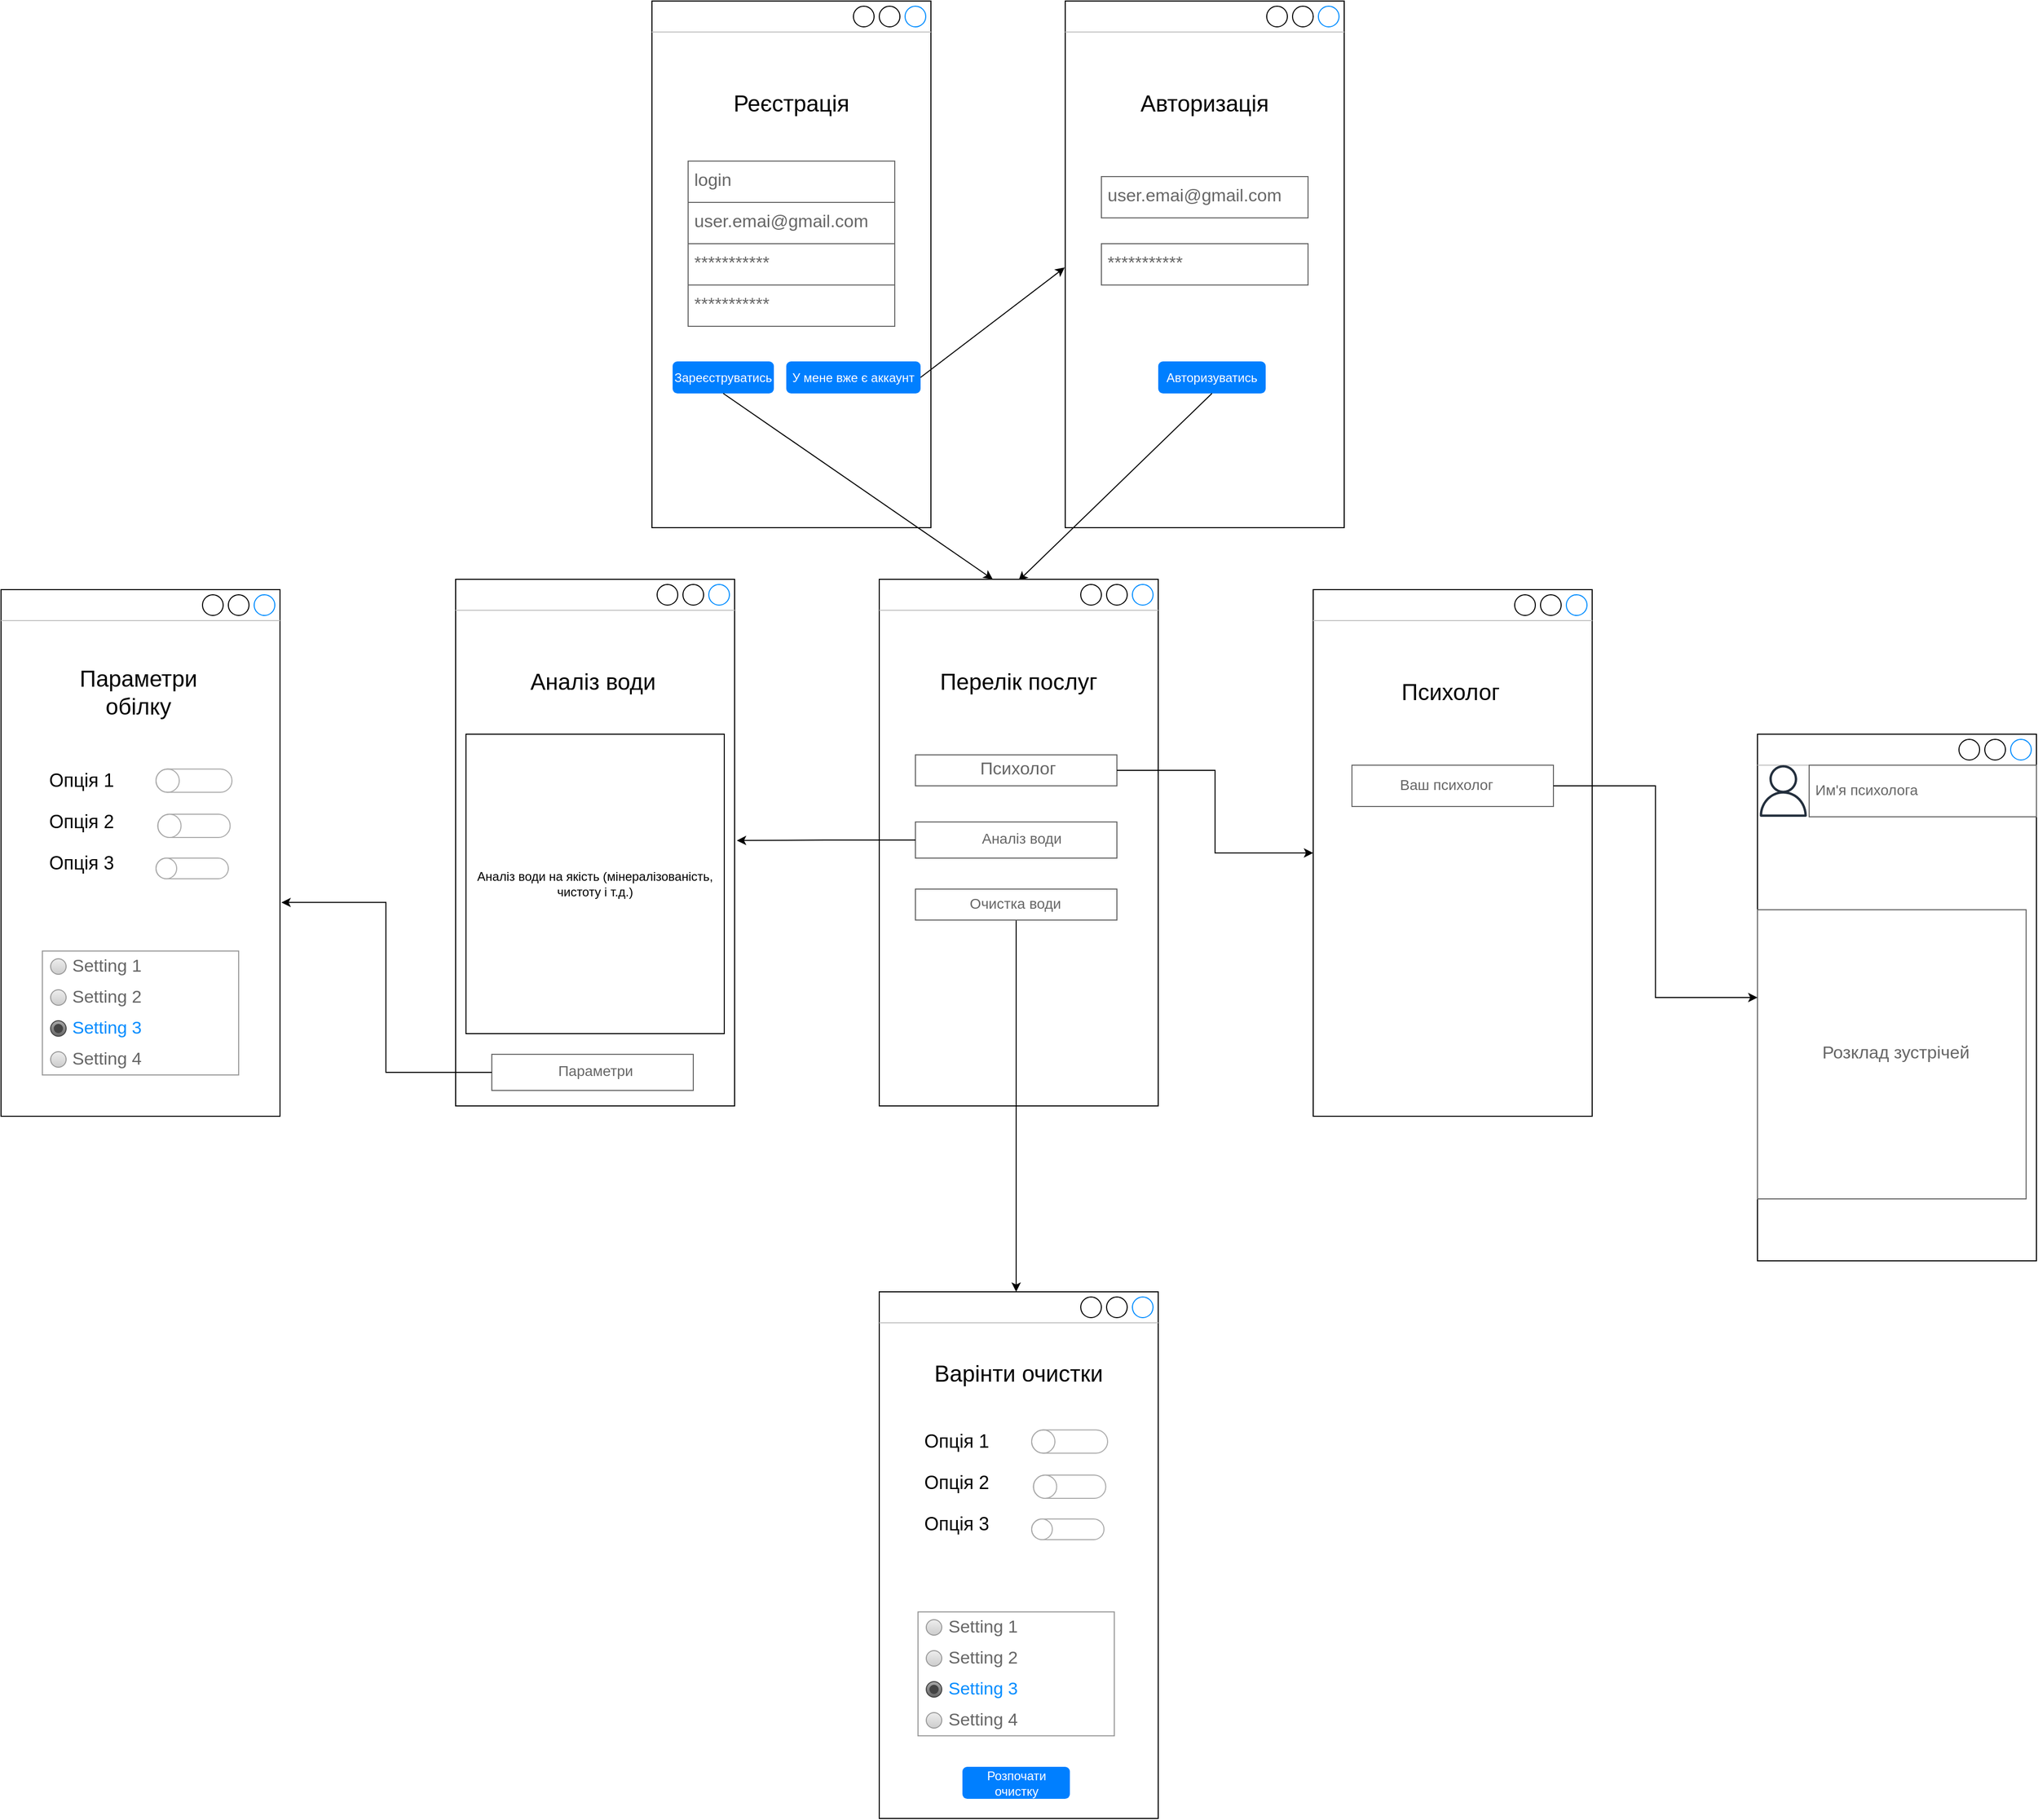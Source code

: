 <mxfile version="21.8.2" type="device" pages="3">
  <diagram id="u8xKycBFvYfiMleegf5N" name="Страница — 3">
    <mxGraphModel dx="4045" dy="963" grid="1" gridSize="10" guides="1" tooltips="1" connect="1" arrows="1" fold="1" page="1" pageScale="1" pageWidth="1950" pageHeight="1410" math="0" shadow="0">
      <root>
        <mxCell id="0" />
        <mxCell id="1" parent="0" />
        <mxCell id="Aqq1I214zee01IiZER_P-8" value="" style="group" parent="1" vertex="1" connectable="0">
          <mxGeometry x="170" y="330" width="290" height="510" as="geometry" />
        </mxCell>
        <mxCell id="ZAoN_T7L9VO_6eI0HGAk-2" value="" style="strokeWidth=1;shadow=0;dashed=0;align=center;html=1;shape=mxgraph.mockup.containers.window;align=left;verticalAlign=top;spacingLeft=8;strokeColor2=#008cff;strokeColor3=#c4c4c4;fontColor=#666666;mainText=;fontSize=17;labelBackgroundColor=none;whiteSpace=wrap;" parent="Aqq1I214zee01IiZER_P-8" vertex="1">
          <mxGeometry width="270" height="510" as="geometry" />
        </mxCell>
        <mxCell id="Aqq1I214zee01IiZER_P-1" value="user.emai@gmail.com" style="strokeWidth=1;shadow=0;dashed=0;align=center;html=1;shape=mxgraph.mockup.text.textBox;fontColor=#666666;align=left;fontSize=17;spacingLeft=4;spacingTop=-3;whiteSpace=wrap;strokeColor=#666666;mainText=" parent="Aqq1I214zee01IiZER_P-8" vertex="1">
          <mxGeometry x="35" y="195" width="200" height="40" as="geometry" />
        </mxCell>
        <mxCell id="Aqq1I214zee01IiZER_P-2" value="***********" style="strokeWidth=1;shadow=0;dashed=0;align=center;html=1;shape=mxgraph.mockup.text.textBox;fontColor=#666666;align=left;fontSize=17;spacingLeft=4;spacingTop=-3;whiteSpace=wrap;strokeColor=#666666;mainText=" parent="Aqq1I214zee01IiZER_P-8" vertex="1">
          <mxGeometry x="35" y="235" width="200" height="40" as="geometry" />
        </mxCell>
        <mxCell id="Aqq1I214zee01IiZER_P-4" value="Реєстрація" style="text;html=1;strokeColor=none;fillColor=none;align=center;verticalAlign=middle;whiteSpace=wrap;rounded=0;fontSize=22;" parent="Aqq1I214zee01IiZER_P-8" vertex="1">
          <mxGeometry x="60" y="70" width="150" height="60" as="geometry" />
        </mxCell>
        <mxCell id="Aqq1I214zee01IiZER_P-6" value="Зареєструватись" style="rounded=1;fillColor=#007FFF;strokeColor=none;html=1;whiteSpace=wrap;fontColor=#ffffff;align=center;verticalAlign=middle;fontStyle=0;fontSize=12;sketch=0;" parent="Aqq1I214zee01IiZER_P-8" vertex="1">
          <mxGeometry x="20" y="349" width="98" height="31" as="geometry" />
        </mxCell>
        <mxCell id="Aqq1I214zee01IiZER_P-7" value="У мене вже є аккаунт" style="rounded=1;fillColor=#007FFF;strokeColor=none;html=1;whiteSpace=wrap;fontColor=#ffffff;align=center;verticalAlign=middle;fontStyle=0;fontSize=12;sketch=0;" parent="Aqq1I214zee01IiZER_P-8" vertex="1">
          <mxGeometry x="130" y="349" width="130" height="31" as="geometry" />
        </mxCell>
        <mxCell id="Owr6f4ymBUTE9V9lqWrB-1" value="login" style="strokeWidth=1;shadow=0;dashed=0;align=center;html=1;shape=mxgraph.mockup.text.textBox;fontColor=#666666;align=left;fontSize=17;spacingLeft=4;spacingTop=-3;whiteSpace=wrap;strokeColor=#666666;mainText=" vertex="1" parent="Aqq1I214zee01IiZER_P-8">
          <mxGeometry x="35" y="155" width="200" height="40" as="geometry" />
        </mxCell>
        <mxCell id="Owr6f4ymBUTE9V9lqWrB-2" value="***********" style="strokeWidth=1;shadow=0;dashed=0;align=center;html=1;shape=mxgraph.mockup.text.textBox;fontColor=#666666;align=left;fontSize=17;spacingLeft=4;spacingTop=-3;whiteSpace=wrap;strokeColor=#666666;mainText=" vertex="1" parent="Aqq1I214zee01IiZER_P-8">
          <mxGeometry x="35" y="275" width="200" height="40" as="geometry" />
        </mxCell>
        <mxCell id="Aqq1I214zee01IiZER_P-10" value="" style="group" parent="1" vertex="1" connectable="0">
          <mxGeometry x="570" y="330" width="270" height="510" as="geometry" />
        </mxCell>
        <mxCell id="Aqq1I214zee01IiZER_P-11" value="" style="strokeWidth=1;shadow=0;dashed=0;align=center;html=1;shape=mxgraph.mockup.containers.window;align=left;verticalAlign=top;spacingLeft=8;strokeColor2=#008cff;strokeColor3=#c4c4c4;fontColor=#666666;mainText=;fontSize=17;labelBackgroundColor=none;whiteSpace=wrap;" parent="Aqq1I214zee01IiZER_P-10" vertex="1">
          <mxGeometry width="270" height="510" as="geometry" />
        </mxCell>
        <mxCell id="Aqq1I214zee01IiZER_P-12" value="user.emai@gmail.com" style="strokeWidth=1;shadow=0;dashed=0;align=center;html=1;shape=mxgraph.mockup.text.textBox;fontColor=#666666;align=left;fontSize=17;spacingLeft=4;spacingTop=-3;whiteSpace=wrap;strokeColor=#666666;mainText=" parent="Aqq1I214zee01IiZER_P-10" vertex="1">
          <mxGeometry x="35" y="170" width="200" height="40" as="geometry" />
        </mxCell>
        <mxCell id="Aqq1I214zee01IiZER_P-13" value="***********" style="strokeWidth=1;shadow=0;dashed=0;align=center;html=1;shape=mxgraph.mockup.text.textBox;fontColor=#666666;align=left;fontSize=17;spacingLeft=4;spacingTop=-3;whiteSpace=wrap;strokeColor=#666666;mainText=" parent="Aqq1I214zee01IiZER_P-10" vertex="1">
          <mxGeometry x="35" y="235" width="200" height="40" as="geometry" />
        </mxCell>
        <mxCell id="Aqq1I214zee01IiZER_P-14" value="Авторизація" style="text;html=1;strokeColor=none;fillColor=none;align=center;verticalAlign=middle;whiteSpace=wrap;rounded=0;fontSize=22;" parent="Aqq1I214zee01IiZER_P-10" vertex="1">
          <mxGeometry x="60" y="70" width="150" height="60" as="geometry" />
        </mxCell>
        <mxCell id="Aqq1I214zee01IiZER_P-15" value="Авторизуватись" style="rounded=1;fillColor=#007FFF;strokeColor=none;html=1;whiteSpace=wrap;fontColor=#ffffff;align=center;verticalAlign=middle;fontStyle=0;fontSize=12;sketch=0;" parent="Aqq1I214zee01IiZER_P-10" vertex="1">
          <mxGeometry x="90" y="349" width="104" height="31" as="geometry" />
        </mxCell>
        <mxCell id="Aqq1I214zee01IiZER_P-33" value="" style="endArrow=classic;html=1;rounded=0;exitX=1;exitY=0.5;exitDx=0;exitDy=0;entryX=-0.002;entryY=0.506;entryDx=0;entryDy=0;entryPerimeter=0;" parent="1" source="Aqq1I214zee01IiZER_P-7" target="Aqq1I214zee01IiZER_P-11" edge="1">
          <mxGeometry width="50" height="50" relative="1" as="geometry">
            <mxPoint x="700" y="720" as="sourcePoint" />
            <mxPoint x="750" y="670" as="targetPoint" />
          </mxGeometry>
        </mxCell>
        <mxCell id="Aqq1I214zee01IiZER_P-34" value="" style="endArrow=classic;html=1;rounded=0;exitX=0.5;exitY=1;exitDx=0;exitDy=0;entryX=0.499;entryY=0.003;entryDx=0;entryDy=0;entryPerimeter=0;" parent="1" source="Aqq1I214zee01IiZER_P-15" target="Aqq1I214zee01IiZER_P-23" edge="1">
          <mxGeometry width="50" height="50" relative="1" as="geometry">
            <mxPoint x="700" y="830" as="sourcePoint" />
            <mxPoint x="750" y="780" as="targetPoint" />
          </mxGeometry>
        </mxCell>
        <mxCell id="Aqq1I214zee01IiZER_P-35" value="" style="endArrow=classic;html=1;rounded=0;exitX=0.5;exitY=1;exitDx=0;exitDy=0;entryX=0.407;entryY=0;entryDx=0;entryDy=0;entryPerimeter=0;" parent="1" source="Aqq1I214zee01IiZER_P-6" target="Aqq1I214zee01IiZER_P-23" edge="1">
          <mxGeometry width="50" height="50" relative="1" as="geometry">
            <mxPoint x="700" y="830" as="sourcePoint" />
            <mxPoint x="750" y="780" as="targetPoint" />
          </mxGeometry>
        </mxCell>
        <mxCell id="Aqq1I214zee01IiZER_P-36" value="" style="group" parent="1" vertex="1" connectable="0">
          <mxGeometry x="-20" y="890" width="270" height="510" as="geometry" />
        </mxCell>
        <mxCell id="Aqq1I214zee01IiZER_P-37" value="" style="strokeWidth=1;shadow=0;dashed=0;align=center;html=1;shape=mxgraph.mockup.containers.window;align=left;verticalAlign=top;spacingLeft=8;strokeColor2=#008cff;strokeColor3=#c4c4c4;fontColor=#666666;mainText=;fontSize=17;labelBackgroundColor=none;whiteSpace=wrap;" parent="Aqq1I214zee01IiZER_P-36" vertex="1">
          <mxGeometry width="270" height="510" as="geometry" />
        </mxCell>
        <mxCell id="Aqq1I214zee01IiZER_P-40" value="Аналіз води" style="text;html=1;strokeColor=none;fillColor=none;align=center;verticalAlign=middle;whiteSpace=wrap;rounded=0;fontSize=22;" parent="Aqq1I214zee01IiZER_P-36" vertex="1">
          <mxGeometry x="52.5" y="70" width="160" height="60" as="geometry" />
        </mxCell>
        <mxCell id="Owr6f4ymBUTE9V9lqWrB-4" value="Аналіз води на якість (мінералізованість, чистоту і т.д.)" style="rounded=0;whiteSpace=wrap;html=1;" vertex="1" parent="Aqq1I214zee01IiZER_P-36">
          <mxGeometry x="10" y="150" width="250" height="290" as="geometry" />
        </mxCell>
        <mxCell id="Owr6f4ymBUTE9V9lqWrB-5" value="&lt;span style=&quot;font-size: 14px;&quot;&gt;&lt;span style=&quot;white-space: pre;&quot;&gt;&#x9;&lt;/span&gt;&amp;nbsp; &amp;nbsp; &amp;nbsp; &amp;nbsp;Параметри&lt;/span&gt;" style="strokeWidth=1;shadow=0;dashed=0;align=center;html=1;shape=mxgraph.mockup.text.textBox;fontColor=#666666;align=left;fontSize=17;spacingLeft=4;spacingTop=-3;whiteSpace=wrap;strokeColor=#666666;mainText=" vertex="1" parent="Aqq1I214zee01IiZER_P-36">
          <mxGeometry x="35" y="460" width="195" height="35" as="geometry" />
        </mxCell>
        <mxCell id="Aqq1I214zee01IiZER_P-67" value="" style="group" parent="1" vertex="1" connectable="0">
          <mxGeometry x="810" y="900" width="270" height="510" as="geometry" />
        </mxCell>
        <mxCell id="Aqq1I214zee01IiZER_P-68" value="" style="strokeWidth=1;shadow=0;dashed=0;align=center;html=1;shape=mxgraph.mockup.containers.window;align=left;verticalAlign=top;spacingLeft=8;strokeColor2=#008cff;strokeColor3=#c4c4c4;fontColor=#666666;mainText=;fontSize=17;labelBackgroundColor=none;whiteSpace=wrap;" parent="Aqq1I214zee01IiZER_P-67" vertex="1">
          <mxGeometry width="270" height="510" as="geometry" />
        </mxCell>
        <mxCell id="Aqq1I214zee01IiZER_P-69" value="Психолог" style="text;html=1;strokeColor=none;fillColor=none;align=center;verticalAlign=middle;whiteSpace=wrap;rounded=0;fontSize=22;" parent="Aqq1I214zee01IiZER_P-67" vertex="1">
          <mxGeometry x="52.5" y="70" width="160" height="60" as="geometry" />
        </mxCell>
        <mxCell id="Aqq1I214zee01IiZER_P-70" value="&lt;blockquote style=&quot;margin: 0 0 0 40px; border: none; padding: 0px;&quot;&gt;&lt;span style=&quot;font-size: 14px;&quot;&gt;Ваш психолог&lt;/span&gt;&lt;/blockquote&gt;" style="strokeWidth=1;shadow=0;dashed=0;align=center;html=1;shape=mxgraph.mockup.text.textBox;fontColor=#666666;align=left;fontSize=17;spacingLeft=4;spacingTop=-3;whiteSpace=wrap;strokeColor=#666666;mainText=" parent="Aqq1I214zee01IiZER_P-67" vertex="1">
          <mxGeometry x="37.5" y="170" width="195" height="40" as="geometry" />
        </mxCell>
        <mxCell id="Aqq1I214zee01IiZER_P-74" value="" style="strokeWidth=1;shadow=0;dashed=0;align=center;html=1;shape=mxgraph.mockup.containers.window;align=left;verticalAlign=top;spacingLeft=8;strokeColor2=#008cff;strokeColor3=#c4c4c4;fontColor=#666666;mainText=;fontSize=17;labelBackgroundColor=none;whiteSpace=wrap;" parent="1" vertex="1">
          <mxGeometry x="1240" y="1040" width="270" height="510" as="geometry" />
        </mxCell>
        <mxCell id="Aqq1I214zee01IiZER_P-77" value="" style="sketch=0;outlineConnect=0;fontColor=#232F3E;gradientColor=none;fillColor=#232F3D;strokeColor=none;dashed=0;verticalLabelPosition=bottom;verticalAlign=top;align=center;html=1;fontSize=12;fontStyle=0;aspect=fixed;pointerEvents=1;shape=mxgraph.aws4.user;" parent="1" vertex="1">
          <mxGeometry x="1240" y="1070" width="50" height="50" as="geometry" />
        </mxCell>
        <mxCell id="Aqq1I214zee01IiZER_P-78" value="&lt;span style=&quot;font-size: 14px;&quot;&gt;Им&#39;я психолога&lt;/span&gt;" style="strokeWidth=1;shadow=0;dashed=0;align=center;html=1;shape=mxgraph.mockup.text.textBox;fontColor=#666666;align=left;fontSize=17;spacingLeft=4;spacingTop=-3;whiteSpace=wrap;strokeColor=#666666;mainText=" parent="1" vertex="1">
          <mxGeometry x="1290" y="1070" width="220" height="50" as="geometry" />
        </mxCell>
        <mxCell id="Aqq1I214zee01IiZER_P-80" value="" style="group" parent="1" vertex="1" connectable="0">
          <mxGeometry x="390" y="1580" width="270" height="510" as="geometry" />
        </mxCell>
        <mxCell id="Aqq1I214zee01IiZER_P-81" value="" style="strokeWidth=1;shadow=0;dashed=0;align=center;html=1;shape=mxgraph.mockup.containers.window;align=left;verticalAlign=top;spacingLeft=8;strokeColor2=#008cff;strokeColor3=#c4c4c4;fontColor=#666666;mainText=;fontSize=17;labelBackgroundColor=none;whiteSpace=wrap;" parent="Aqq1I214zee01IiZER_P-80" vertex="1">
          <mxGeometry width="270" height="510" as="geometry" />
        </mxCell>
        <mxCell id="Owr6f4ymBUTE9V9lqWrB-44" value="Варінти очистки" style="text;html=1;strokeColor=none;fillColor=none;align=center;verticalAlign=middle;whiteSpace=wrap;rounded=0;fontSize=22;" vertex="1" parent="Aqq1I214zee01IiZER_P-80">
          <mxGeometry x="50" y="50" width="170" height="60" as="geometry" />
        </mxCell>
        <mxCell id="Owr6f4ymBUTE9V9lqWrB-45" value="" style="strokeWidth=1;shadow=0;dashed=0;align=center;html=1;shape=mxgraph.mockup.forms.rrect;rSize=0;strokeColor=#999999;fillColor=#ffffff;recursiveResize=0;" vertex="1" parent="Aqq1I214zee01IiZER_P-80">
          <mxGeometry x="37.5" y="310" width="190" height="120" as="geometry" />
        </mxCell>
        <mxCell id="Owr6f4ymBUTE9V9lqWrB-46" value="Setting 1" style="shape=ellipse;rSize=0;fillColor=#eeeeee;strokeColor=#999999;gradientColor=#cccccc;html=1;align=left;spacingLeft=4;fontSize=17;fontColor=#666666;labelPosition=right;" vertex="1" parent="Owr6f4ymBUTE9V9lqWrB-45">
          <mxGeometry x="8" y="7.5" width="15" height="15" as="geometry" />
        </mxCell>
        <mxCell id="Owr6f4ymBUTE9V9lqWrB-47" value="Setting 2" style="shape=ellipse;rSize=0;fillColor=#eeeeee;strokeColor=#999999;gradientColor=#cccccc;html=1;align=left;spacingLeft=4;fontSize=17;fontColor=#666666;labelPosition=right;" vertex="1" parent="Owr6f4ymBUTE9V9lqWrB-45">
          <mxGeometry x="8" y="37.5" width="15" height="15" as="geometry" />
        </mxCell>
        <mxCell id="Owr6f4ymBUTE9V9lqWrB-48" value="Setting 3" style="shape=ellipse;rSize=0;fillColor=#aaaaaa;strokeColor=#444444;gradientColor=#666666;html=1;align=left;spacingLeft=4;fontSize=17;fontColor=#008cff;labelPosition=right;" vertex="1" parent="Owr6f4ymBUTE9V9lqWrB-45">
          <mxGeometry x="8" y="67.5" width="15" height="15" as="geometry" />
        </mxCell>
        <mxCell id="Owr6f4ymBUTE9V9lqWrB-49" value="" style="shape=ellipse;fillColor=#444444;strokeColor=none;html=1;" vertex="1" parent="Owr6f4ymBUTE9V9lqWrB-48">
          <mxGeometry x="3" y="3" width="9" height="9" as="geometry" />
        </mxCell>
        <mxCell id="Owr6f4ymBUTE9V9lqWrB-50" value="Setting 4" style="shape=ellipse;rSize=0;fillColor=#eeeeee;strokeColor=#999999;gradientColor=#cccccc;html=1;align=left;spacingLeft=4;fontSize=17;fontColor=#666666;labelPosition=right;" vertex="1" parent="Owr6f4ymBUTE9V9lqWrB-45">
          <mxGeometry x="8" y="97.5" width="15" height="15" as="geometry" />
        </mxCell>
        <mxCell id="Owr6f4ymBUTE9V9lqWrB-51" value="&lt;font style=&quot;font-size: 18px;&quot;&gt;Опція 1&lt;/font&gt;" style="text;html=1;strokeColor=none;fillColor=none;align=center;verticalAlign=middle;whiteSpace=wrap;rounded=0;" vertex="1" parent="Aqq1I214zee01IiZER_P-80">
          <mxGeometry x="30" y="130" width="90" height="30" as="geometry" />
        </mxCell>
        <mxCell id="Owr6f4ymBUTE9V9lqWrB-52" value="&lt;font style=&quot;font-size: 18px;&quot;&gt;Опція 2&lt;br&gt;&lt;/font&gt;" style="text;html=1;strokeColor=none;fillColor=none;align=center;verticalAlign=middle;whiteSpace=wrap;rounded=0;" vertex="1" parent="Aqq1I214zee01IiZER_P-80">
          <mxGeometry x="30" y="170" width="90" height="30" as="geometry" />
        </mxCell>
        <mxCell id="Owr6f4ymBUTE9V9lqWrB-53" value="&lt;font style=&quot;font-size: 18px;&quot;&gt;Опція 3&lt;br&gt;&lt;/font&gt;" style="text;html=1;strokeColor=none;fillColor=none;align=center;verticalAlign=middle;whiteSpace=wrap;rounded=0;" vertex="1" parent="Aqq1I214zee01IiZER_P-80">
          <mxGeometry x="30" y="210" width="90" height="30" as="geometry" />
        </mxCell>
        <mxCell id="Owr6f4ymBUTE9V9lqWrB-54" value="" style="html=1;verticalLabelPosition=bottom;labelBackgroundColor=#ffffff;verticalAlign=top;shadow=0;dashed=0;strokeWidth=1;shape=mxgraph.ios7ui.onOffButton;buttonState=off;strokeColor=#38D145;strokeColor2=#aaaaaa;fillColor=#38D145;fillColor2=#ffffff;" vertex="1" parent="Aqq1I214zee01IiZER_P-80">
          <mxGeometry x="149.25" y="177.5" width="70" height="22.5" as="geometry" />
        </mxCell>
        <mxCell id="Owr6f4ymBUTE9V9lqWrB-55" value="" style="html=1;verticalLabelPosition=bottom;labelBackgroundColor=#ffffff;verticalAlign=top;shadow=0;dashed=0;strokeWidth=1;shape=mxgraph.ios7ui.onOffButton;buttonState=off;strokeColor=#38D145;strokeColor2=#aaaaaa;fillColor=#38D145;fillColor2=#ffffff;" vertex="1" parent="Aqq1I214zee01IiZER_P-80">
          <mxGeometry x="147.5" y="220" width="70" height="20" as="geometry" />
        </mxCell>
        <mxCell id="Owr6f4ymBUTE9V9lqWrB-56" value="" style="html=1;verticalLabelPosition=bottom;labelBackgroundColor=#ffffff;verticalAlign=top;shadow=0;dashed=0;strokeWidth=1;shape=mxgraph.ios7ui.onOffButton;buttonState=off;strokeColor=#38D145;strokeColor2=#aaaaaa;fillColor=#38D145;fillColor2=#ffffff;" vertex="1" parent="Aqq1I214zee01IiZER_P-80">
          <mxGeometry x="147.5" y="133.75" width="73.5" height="22.5" as="geometry" />
        </mxCell>
        <mxCell id="Owr6f4ymBUTE9V9lqWrB-57" value="Розпочати очистку" style="rounded=1;fillColor=#007FFF;strokeColor=none;html=1;whiteSpace=wrap;fontColor=#ffffff;align=center;verticalAlign=middle;fontStyle=0;fontSize=12;sketch=0;" vertex="1" parent="Aqq1I214zee01IiZER_P-80">
          <mxGeometry x="80.5" y="460" width="104" height="31" as="geometry" />
        </mxCell>
        <mxCell id="0CA3p6Ihg73a1YQ8VfbU-1" value="" style="group" parent="1" vertex="1" connectable="0">
          <mxGeometry x="390" y="890" width="270" height="510" as="geometry" />
        </mxCell>
        <mxCell id="Aqq1I214zee01IiZER_P-23" value="" style="strokeWidth=1;shadow=0;dashed=0;align=center;html=1;shape=mxgraph.mockup.containers.window;align=left;verticalAlign=top;spacingLeft=8;strokeColor2=#008cff;strokeColor3=#c4c4c4;fontColor=#666666;mainText=;fontSize=17;labelBackgroundColor=none;whiteSpace=wrap;" parent="0CA3p6Ihg73a1YQ8VfbU-1" vertex="1">
          <mxGeometry width="270" height="510" as="geometry" />
        </mxCell>
        <mxCell id="Aqq1I214zee01IiZER_P-24" value="&lt;span style=&quot;white-space: pre;&quot;&gt;&#x9;&amp;nbsp;&lt;/span&gt;&amp;nbsp; &amp;nbsp;Психолог" style="strokeWidth=1;shadow=0;dashed=0;align=center;html=1;shape=mxgraph.mockup.text.textBox;fontColor=#666666;align=left;fontSize=17;spacingLeft=4;spacingTop=-3;whiteSpace=wrap;strokeColor=#666666;mainText=" parent="0CA3p6Ihg73a1YQ8VfbU-1" vertex="1">
          <mxGeometry x="35" y="170" width="195" height="30" as="geometry" />
        </mxCell>
        <mxCell id="Aqq1I214zee01IiZER_P-25" value="&lt;span style=&quot;font-size: 14px;&quot;&gt;&lt;span style=&quot;white-space: pre;&quot;&gt;&#x9;&lt;/span&gt;&amp;nbsp; &amp;nbsp; &amp;nbsp; &amp;nbsp;Аналіз води&lt;/span&gt;" style="strokeWidth=1;shadow=0;dashed=0;align=center;html=1;shape=mxgraph.mockup.text.textBox;fontColor=#666666;align=left;fontSize=17;spacingLeft=4;spacingTop=-3;whiteSpace=wrap;strokeColor=#666666;mainText=" parent="0CA3p6Ihg73a1YQ8VfbU-1" vertex="1">
          <mxGeometry x="35" y="235" width="195" height="35" as="geometry" />
        </mxCell>
        <mxCell id="Aqq1I214zee01IiZER_P-26" value="Перелік послуг" style="text;html=1;strokeColor=none;fillColor=none;align=center;verticalAlign=middle;whiteSpace=wrap;rounded=0;fontSize=22;" parent="0CA3p6Ihg73a1YQ8VfbU-1" vertex="1">
          <mxGeometry x="50" y="70" width="170" height="60" as="geometry" />
        </mxCell>
        <mxCell id="Owr6f4ymBUTE9V9lqWrB-36" style="edgeStyle=orthogonalEdgeStyle;rounded=0;orthogonalLoop=1;jettySize=auto;html=1;" edge="1" parent="0CA3p6Ihg73a1YQ8VfbU-1" source="Aqq1I214zee01IiZER_P-29">
          <mxGeometry relative="1" as="geometry">
            <mxPoint x="132.5" y="690" as="targetPoint" />
          </mxGeometry>
        </mxCell>
        <mxCell id="Aqq1I214zee01IiZER_P-29" value="&lt;font style=&quot;font-size: 14px;&quot;&gt;&lt;span style=&quot;white-space: pre;&quot;&gt;&#x9;&lt;/span&gt;&amp;nbsp; &amp;nbsp; Очистка води&lt;/font&gt;" style="strokeWidth=1;shadow=0;dashed=0;align=center;html=1;shape=mxgraph.mockup.text.textBox;fontColor=#666666;align=left;fontSize=17;spacingLeft=4;spacingTop=-3;whiteSpace=wrap;strokeColor=#666666;mainText=" parent="0CA3p6Ihg73a1YQ8VfbU-1" vertex="1">
          <mxGeometry x="35" y="300" width="195" height="30" as="geometry" />
        </mxCell>
        <mxCell id="Owr6f4ymBUTE9V9lqWrB-3" value="&lt;span style=&quot;white-space: pre;&quot;&gt;&#x9;&lt;/span&gt;&amp;nbsp; &amp;nbsp; Розклад зустрічей" style="strokeWidth=1;shadow=0;dashed=0;align=center;html=1;shape=mxgraph.mockup.text.textBox;fontColor=#666666;align=left;fontSize=17;spacingLeft=4;spacingTop=-3;whiteSpace=wrap;strokeColor=#666666;mainText=" vertex="1" parent="1">
          <mxGeometry x="1240" y="1210" width="260" height="280" as="geometry" />
        </mxCell>
        <mxCell id="Owr6f4ymBUTE9V9lqWrB-6" value="" style="group" vertex="1" connectable="0" parent="1">
          <mxGeometry x="-460" y="900" width="270" height="510" as="geometry" />
        </mxCell>
        <mxCell id="Owr6f4ymBUTE9V9lqWrB-7" value="" style="strokeWidth=1;shadow=0;dashed=0;align=center;html=1;shape=mxgraph.mockup.containers.window;align=left;verticalAlign=top;spacingLeft=8;strokeColor2=#008cff;strokeColor3=#c4c4c4;fontColor=#666666;mainText=;fontSize=17;labelBackgroundColor=none;whiteSpace=wrap;" vertex="1" parent="Owr6f4ymBUTE9V9lqWrB-6">
          <mxGeometry width="270" height="510" as="geometry" />
        </mxCell>
        <mxCell id="Owr6f4ymBUTE9V9lqWrB-8" value="Параметри обілку" style="text;html=1;strokeColor=none;fillColor=none;align=center;verticalAlign=middle;whiteSpace=wrap;rounded=0;fontSize=22;" vertex="1" parent="Owr6f4ymBUTE9V9lqWrB-6">
          <mxGeometry x="52.5" y="70" width="160" height="60" as="geometry" />
        </mxCell>
        <mxCell id="Owr6f4ymBUTE9V9lqWrB-18" value="" style="strokeWidth=1;shadow=0;dashed=0;align=center;html=1;shape=mxgraph.mockup.forms.rrect;rSize=0;strokeColor=#999999;fillColor=#ffffff;recursiveResize=0;" vertex="1" parent="Owr6f4ymBUTE9V9lqWrB-6">
          <mxGeometry x="40" y="350" width="190" height="120" as="geometry" />
        </mxCell>
        <mxCell id="Owr6f4ymBUTE9V9lqWrB-19" value="Setting 1" style="shape=ellipse;rSize=0;fillColor=#eeeeee;strokeColor=#999999;gradientColor=#cccccc;html=1;align=left;spacingLeft=4;fontSize=17;fontColor=#666666;labelPosition=right;" vertex="1" parent="Owr6f4ymBUTE9V9lqWrB-18">
          <mxGeometry x="8" y="7.5" width="15" height="15" as="geometry" />
        </mxCell>
        <mxCell id="Owr6f4ymBUTE9V9lqWrB-20" value="Setting 2" style="shape=ellipse;rSize=0;fillColor=#eeeeee;strokeColor=#999999;gradientColor=#cccccc;html=1;align=left;spacingLeft=4;fontSize=17;fontColor=#666666;labelPosition=right;" vertex="1" parent="Owr6f4ymBUTE9V9lqWrB-18">
          <mxGeometry x="8" y="37.5" width="15" height="15" as="geometry" />
        </mxCell>
        <mxCell id="Owr6f4ymBUTE9V9lqWrB-21" value="Setting 3" style="shape=ellipse;rSize=0;fillColor=#aaaaaa;strokeColor=#444444;gradientColor=#666666;html=1;align=left;spacingLeft=4;fontSize=17;fontColor=#008cff;labelPosition=right;" vertex="1" parent="Owr6f4ymBUTE9V9lqWrB-18">
          <mxGeometry x="8" y="67.5" width="15" height="15" as="geometry" />
        </mxCell>
        <mxCell id="Owr6f4ymBUTE9V9lqWrB-22" value="" style="shape=ellipse;fillColor=#444444;strokeColor=none;html=1;" vertex="1" parent="Owr6f4ymBUTE9V9lqWrB-21">
          <mxGeometry x="3" y="3" width="9" height="9" as="geometry" />
        </mxCell>
        <mxCell id="Owr6f4ymBUTE9V9lqWrB-23" value="Setting 4" style="shape=ellipse;rSize=0;fillColor=#eeeeee;strokeColor=#999999;gradientColor=#cccccc;html=1;align=left;spacingLeft=4;fontSize=17;fontColor=#666666;labelPosition=right;" vertex="1" parent="Owr6f4ymBUTE9V9lqWrB-18">
          <mxGeometry x="8" y="97.5" width="15" height="15" as="geometry" />
        </mxCell>
        <mxCell id="Owr6f4ymBUTE9V9lqWrB-25" value="&lt;font style=&quot;font-size: 18px;&quot;&gt;Опція 1&lt;/font&gt;" style="text;html=1;strokeColor=none;fillColor=none;align=center;verticalAlign=middle;whiteSpace=wrap;rounded=0;" vertex="1" parent="Owr6f4ymBUTE9V9lqWrB-6">
          <mxGeometry x="32.5" y="170" width="90" height="30" as="geometry" />
        </mxCell>
        <mxCell id="Owr6f4ymBUTE9V9lqWrB-27" value="&lt;font style=&quot;font-size: 18px;&quot;&gt;Опція 2&lt;br&gt;&lt;/font&gt;" style="text;html=1;strokeColor=none;fillColor=none;align=center;verticalAlign=middle;whiteSpace=wrap;rounded=0;" vertex="1" parent="Owr6f4ymBUTE9V9lqWrB-6">
          <mxGeometry x="32.5" y="210" width="90" height="30" as="geometry" />
        </mxCell>
        <mxCell id="Owr6f4ymBUTE9V9lqWrB-29" value="&lt;font style=&quot;font-size: 18px;&quot;&gt;Опція 3&lt;br&gt;&lt;/font&gt;" style="text;html=1;strokeColor=none;fillColor=none;align=center;verticalAlign=middle;whiteSpace=wrap;rounded=0;" vertex="1" parent="Owr6f4ymBUTE9V9lqWrB-6">
          <mxGeometry x="32.5" y="250" width="90" height="30" as="geometry" />
        </mxCell>
        <mxCell id="Owr6f4ymBUTE9V9lqWrB-34" value="" style="html=1;verticalLabelPosition=bottom;labelBackgroundColor=#ffffff;verticalAlign=top;shadow=0;dashed=0;strokeWidth=1;shape=mxgraph.ios7ui.onOffButton;buttonState=off;strokeColor=#38D145;strokeColor2=#aaaaaa;fillColor=#38D145;fillColor2=#ffffff;" vertex="1" parent="Owr6f4ymBUTE9V9lqWrB-6">
          <mxGeometry x="151.75" y="217.5" width="70" height="22.5" as="geometry" />
        </mxCell>
        <mxCell id="Owr6f4ymBUTE9V9lqWrB-33" value="" style="html=1;verticalLabelPosition=bottom;labelBackgroundColor=#ffffff;verticalAlign=top;shadow=0;dashed=0;strokeWidth=1;shape=mxgraph.ios7ui.onOffButton;buttonState=off;strokeColor=#38D145;strokeColor2=#aaaaaa;fillColor=#38D145;fillColor2=#ffffff;" vertex="1" parent="Owr6f4ymBUTE9V9lqWrB-6">
          <mxGeometry x="150" y="260" width="70" height="20" as="geometry" />
        </mxCell>
        <mxCell id="Owr6f4ymBUTE9V9lqWrB-32" value="" style="html=1;verticalLabelPosition=bottom;labelBackgroundColor=#ffffff;verticalAlign=top;shadow=0;dashed=0;strokeWidth=1;shape=mxgraph.ios7ui.onOffButton;buttonState=off;strokeColor=#38D145;strokeColor2=#aaaaaa;fillColor=#38D145;fillColor2=#ffffff;" vertex="1" parent="Owr6f4ymBUTE9V9lqWrB-6">
          <mxGeometry x="150" y="173.75" width="73.5" height="22.5" as="geometry" />
        </mxCell>
        <mxCell id="Owr6f4ymBUTE9V9lqWrB-11" style="edgeStyle=orthogonalEdgeStyle;rounded=0;orthogonalLoop=1;jettySize=auto;html=1;entryX=1.005;entryY=0.594;entryDx=0;entryDy=0;entryPerimeter=0;" edge="1" parent="1" source="Owr6f4ymBUTE9V9lqWrB-5" target="Owr6f4ymBUTE9V9lqWrB-7">
          <mxGeometry relative="1" as="geometry" />
        </mxCell>
        <mxCell id="Owr6f4ymBUTE9V9lqWrB-59" style="edgeStyle=orthogonalEdgeStyle;rounded=0;orthogonalLoop=1;jettySize=auto;html=1;entryX=1.008;entryY=0.496;entryDx=0;entryDy=0;entryPerimeter=0;" edge="1" parent="1" source="Aqq1I214zee01IiZER_P-25" target="Aqq1I214zee01IiZER_P-37">
          <mxGeometry relative="1" as="geometry" />
        </mxCell>
        <mxCell id="Owr6f4ymBUTE9V9lqWrB-60" style="edgeStyle=orthogonalEdgeStyle;rounded=0;orthogonalLoop=1;jettySize=auto;html=1;" edge="1" parent="1" source="Aqq1I214zee01IiZER_P-24" target="Aqq1I214zee01IiZER_P-68">
          <mxGeometry relative="1" as="geometry" />
        </mxCell>
        <mxCell id="Owr6f4ymBUTE9V9lqWrB-61" style="edgeStyle=orthogonalEdgeStyle;rounded=0;orthogonalLoop=1;jettySize=auto;html=1;" edge="1" parent="1" source="Aqq1I214zee01IiZER_P-70" target="Aqq1I214zee01IiZER_P-74">
          <mxGeometry relative="1" as="geometry" />
        </mxCell>
      </root>
    </mxGraphModel>
  </diagram>
  <diagram id="tJlaX0nIGvWO8mNBwgZZ" name="Страница — 2">
    <mxGraphModel dx="1434" dy="844" grid="1" gridSize="10" guides="1" tooltips="1" connect="1" arrows="1" fold="1" page="1" pageScale="1" pageWidth="1950" pageHeight="1410" math="0" shadow="0">
      <root>
        <mxCell id="0" />
        <mxCell id="1" parent="0" />
        <mxCell id="1-SCLKFMV71DE_VupgSB-1" value="" style="group" vertex="1" connectable="0" parent="1">
          <mxGeometry x="240" y="820" width="270" height="510" as="geometry" />
        </mxCell>
        <mxCell id="1-SCLKFMV71DE_VupgSB-2" value="AirPurity Prosperity" style="strokeWidth=1;shadow=0;dashed=0;align=center;html=1;shape=mxgraph.mockup.containers.window;align=left;verticalAlign=top;spacingLeft=8;strokeColor2=#008cff;strokeColor3=#c4c4c4;fontColor=#666666;mainText=;fontSize=17;labelBackgroundColor=none;whiteSpace=wrap;" vertex="1" parent="1-SCLKFMV71DE_VupgSB-1">
          <mxGeometry width="270" height="510" as="geometry" />
        </mxCell>
        <mxCell id="1-SCLKFMV71DE_VupgSB-3" value="Меню танців" style="text;html=1;strokeColor=none;fillColor=none;align=center;verticalAlign=middle;whiteSpace=wrap;rounded=0;fontSize=22;" vertex="1" parent="1-SCLKFMV71DE_VupgSB-1">
          <mxGeometry x="52.5" y="70" width="160" height="60" as="geometry" />
        </mxCell>
        <mxCell id="1-SCLKFMV71DE_VupgSB-4" value="&lt;span style=&quot;font-size: 14px;&quot;&gt;&amp;nbsp; &amp;nbsp; &amp;nbsp; Написати хореографу&lt;/span&gt;" style="strokeWidth=1;shadow=0;dashed=0;align=center;html=1;shape=mxgraph.mockup.text.textBox;fontColor=#666666;align=left;fontSize=17;spacingLeft=4;spacingTop=-3;whiteSpace=wrap;strokeColor=#666666;mainText=" vertex="1" parent="1-SCLKFMV71DE_VupgSB-1">
          <mxGeometry x="37.5" y="170" width="195" height="40" as="geometry" />
        </mxCell>
        <mxCell id="1-SCLKFMV71DE_VupgSB-5" value="&lt;span style=&quot;font-size: 14px;&quot;&gt;&amp;nbsp; &amp;nbsp; &amp;nbsp; &amp;nbsp;Топ 10 відео танців&lt;/span&gt;" style="strokeWidth=1;shadow=0;dashed=0;align=center;html=1;shape=mxgraph.mockup.text.textBox;fontColor=#666666;align=left;fontSize=17;spacingLeft=4;spacingTop=-3;whiteSpace=wrap;strokeColor=#666666;mainText=" vertex="1" parent="1-SCLKFMV71DE_VupgSB-1">
          <mxGeometry x="35" y="240" width="195" height="40" as="geometry" />
        </mxCell>
        <mxCell id="1-SCLKFMV71DE_VupgSB-6" value="&lt;span style=&quot;font-size: 14px;&quot;&gt;&lt;span style=&quot;white-space: pre;&quot;&gt;&#x9;&lt;/span&gt;&amp;nbsp; &amp;nbsp; &amp;nbsp; Виконавці&lt;/span&gt;" style="strokeWidth=1;shadow=0;dashed=0;align=center;html=1;shape=mxgraph.mockup.text.textBox;fontColor=#666666;align=left;fontSize=17;spacingLeft=4;spacingTop=-3;whiteSpace=wrap;strokeColor=#666666;mainText=" vertex="1" parent="1-SCLKFMV71DE_VupgSB-1">
          <mxGeometry x="37.5" y="310" width="195" height="40" as="geometry" />
        </mxCell>
        <mxCell id="1-SCLKFMV71DE_VupgSB-12" value="" style="endArrow=classic;html=1;rounded=0;exitX=1.022;exitY=0.543;exitDx=0;exitDy=0;exitPerimeter=0;entryX=0.007;entryY=0.365;entryDx=0;entryDy=0;entryPerimeter=0;" edge="1" parent="1" source="1-SCLKFMV71DE_VupgSB-4" target="1-SCLKFMV71DE_VupgSB-7">
          <mxGeometry width="50" height="50" relative="1" as="geometry">
            <mxPoint x="440" y="1170" as="sourcePoint" />
            <mxPoint x="490" y="1120" as="targetPoint" />
          </mxGeometry>
        </mxCell>
        <mxCell id="1-SCLKFMV71DE_VupgSB-13" value="" style="group" vertex="1" connectable="0" parent="1">
          <mxGeometry x="670" y="830" width="270" height="510" as="geometry" />
        </mxCell>
        <mxCell id="1-SCLKFMV71DE_VupgSB-7" value="AirPurity Prosperity" style="strokeWidth=1;shadow=0;dashed=0;align=center;html=1;shape=mxgraph.mockup.containers.window;align=left;verticalAlign=top;spacingLeft=8;strokeColor2=#008cff;strokeColor3=#c4c4c4;fontColor=#666666;mainText=;fontSize=17;labelBackgroundColor=none;whiteSpace=wrap;" vertex="1" parent="1-SCLKFMV71DE_VupgSB-13">
          <mxGeometry width="270" height="510" as="geometry" />
        </mxCell>
        <mxCell id="1-SCLKFMV71DE_VupgSB-8" value="Доброго дня, бажаю отримати &lt;br&gt;нові танцювальні відео" style="html=1;shadow=0;dashed=0;shape=mxgraph.bootstrap.rrect;rSize=5;strokeColor=#000000;strokeWidth=1;fillColor=#E9ECEF;fontColor=#505050;whiteSpace=wrap;align=left;verticalAlign=middle;spacingLeft=10;fontSize=14;" vertex="1" parent="1-SCLKFMV71DE_VupgSB-13">
          <mxGeometry y="470" width="270" height="40" as="geometry" />
        </mxCell>
        <mxCell id="1-SCLKFMV71DE_VupgSB-9" value="" style="html=1;verticalLabelPosition=bottom;align=center;labelBackgroundColor=#ffffff;verticalAlign=top;strokeWidth=2;strokeColor=#0080F0;shadow=0;dashed=0;shape=mxgraph.ios7.icons.pointer;" vertex="1" parent="1-SCLKFMV71DE_VupgSB-13">
          <mxGeometry x="230" y="475" width="30" height="30" as="geometry" />
        </mxCell>
        <mxCell id="1-SCLKFMV71DE_VupgSB-10" value="" style="sketch=0;outlineConnect=0;fontColor=#232F3E;gradientColor=none;fillColor=#232F3D;strokeColor=none;dashed=0;verticalLabelPosition=bottom;verticalAlign=top;align=center;html=1;fontSize=12;fontStyle=0;aspect=fixed;pointerEvents=1;shape=mxgraph.aws4.user;" vertex="1" parent="1-SCLKFMV71DE_VupgSB-13">
          <mxGeometry y="30" width="50" height="50" as="geometry" />
        </mxCell>
        <mxCell id="1-SCLKFMV71DE_VupgSB-11" value="&lt;span style=&quot;font-size: 14px;&quot;&gt;Хореограф&lt;/span&gt;" style="strokeWidth=1;shadow=0;dashed=0;align=center;html=1;shape=mxgraph.mockup.text.textBox;fontColor=#666666;align=left;fontSize=17;spacingLeft=4;spacingTop=-3;whiteSpace=wrap;strokeColor=#666666;mainText=" vertex="1" parent="1-SCLKFMV71DE_VupgSB-13">
          <mxGeometry x="50" y="30" width="220" height="50" as="geometry" />
        </mxCell>
      </root>
    </mxGraphModel>
  </diagram>
  <diagram id="H1xcm-4ljgq1sMklnIBd" name="Страница — 4">
    <mxGraphModel dx="1434" dy="844" grid="1" gridSize="10" guides="1" tooltips="1" connect="1" arrows="1" fold="1" page="1" pageScale="1" pageWidth="1950" pageHeight="1410" math="0" shadow="0">
      <root>
        <mxCell id="0" />
        <mxCell id="1" parent="0" />
        <mxCell id="s1Ffu4y3qgAskl1XGbIZ-1" value="" style="group" vertex="1" connectable="0" parent="1">
          <mxGeometry x="720" y="180" width="270" height="510" as="geometry" />
        </mxCell>
        <mxCell id="s1Ffu4y3qgAskl1XGbIZ-2" value="AirPurity Prosperity" style="strokeWidth=1;shadow=0;dashed=0;align=center;html=1;shape=mxgraph.mockup.containers.window;align=left;verticalAlign=top;spacingLeft=8;strokeColor2=#008cff;strokeColor3=#c4c4c4;fontColor=#666666;mainText=;fontSize=17;labelBackgroundColor=none;whiteSpace=wrap;" vertex="1" parent="s1Ffu4y3qgAskl1XGbIZ-1">
          <mxGeometry width="270" height="510" as="geometry" />
        </mxCell>
        <mxCell id="s1Ffu4y3qgAskl1XGbIZ-3" value="&amp;nbsp; &amp;nbsp; &lt;span style=&quot;white-space: pre;&quot;&gt;&#x9;&lt;/span&gt;&lt;span style=&quot;white-space: pre; font-size: 17px;&quot;&gt;&#x9;&lt;/span&gt;&lt;span style=&quot;font-size: 17px; white-space: pre;&quot;&gt;&amp;nbsp;     &lt;/span&gt;100 грн" style="strokeWidth=1;shadow=0;dashed=0;align=center;html=1;shape=mxgraph.mockup.text.textBox;fontColor=#666666;align=left;fontSize=14;spacingLeft=4;spacingTop=-3;whiteSpace=wrap;strokeColor=#666666;mainText=" vertex="1" parent="s1Ffu4y3qgAskl1XGbIZ-1">
          <mxGeometry x="35" y="140" width="195" height="30" as="geometry" />
        </mxCell>
        <mxCell id="s1Ffu4y3qgAskl1XGbIZ-4" value="&amp;nbsp; &amp;nbsp; &amp;nbsp; &amp;nbsp; &amp;nbsp; &amp;nbsp; &amp;nbsp; &amp;nbsp; &amp;nbsp; томати" style="strokeWidth=1;shadow=0;dashed=0;align=center;html=1;shape=mxgraph.mockup.text.textBox;fontColor=#666666;align=left;fontSize=14;spacingLeft=4;spacingTop=-3;whiteSpace=wrap;strokeColor=#666666;mainText=" vertex="1" parent="s1Ffu4y3qgAskl1XGbIZ-1">
          <mxGeometry x="35" y="200" width="195" height="30" as="geometry" />
        </mxCell>
        <mxCell id="s1Ffu4y3qgAskl1XGbIZ-5" value="Додати витрату" style="rounded=1;fillColor=#007FFF;strokeColor=none;html=1;whiteSpace=wrap;fontColor=#ffffff;align=center;verticalAlign=middle;fontStyle=0;fontSize=12;sketch=0;" vertex="1" parent="s1Ffu4y3qgAskl1XGbIZ-1">
          <mxGeometry x="45" y="361" width="180" height="48" as="geometry" />
        </mxCell>
        <mxCell id="s1Ffu4y3qgAskl1XGbIZ-6" value="Додати прибуток" style="rounded=1;fillColor=#007FFF;strokeColor=none;html=1;whiteSpace=wrap;fontColor=#ffffff;align=center;verticalAlign=middle;fontStyle=0;fontSize=12;sketch=0;" vertex="1" parent="s1Ffu4y3qgAskl1XGbIZ-1">
          <mxGeometry x="45" y="430" width="180" height="40" as="geometry" />
        </mxCell>
        <mxCell id="s1Ffu4y3qgAskl1XGbIZ-7" value="&amp;nbsp; &amp;nbsp; &amp;nbsp; &amp;nbsp; &amp;nbsp; &amp;nbsp; &amp;nbsp; &amp;nbsp; 24.09.23" style="strokeWidth=1;shadow=0;dashed=0;align=center;html=1;shape=mxgraph.mockup.text.textBox;fontColor=#666666;align=left;fontSize=14;spacingLeft=4;spacingTop=-3;whiteSpace=wrap;strokeColor=#666666;mainText=" vertex="1" parent="s1Ffu4y3qgAskl1XGbIZ-1">
          <mxGeometry x="35" y="260" width="195" height="30" as="geometry" />
        </mxCell>
        <mxCell id="s1Ffu4y3qgAskl1XGbIZ-8" value="Залишок: 8280&amp;nbsp;" style="strokeWidth=1;shadow=0;dashed=0;align=center;html=1;shape=mxgraph.mockup.text.textBox;fontColor=#666666;align=left;fontSize=14;spacingLeft=4;spacingTop=-3;whiteSpace=wrap;strokeColor=#666666;mainText=" vertex="1" parent="s1Ffu4y3qgAskl1XGbIZ-1">
          <mxGeometry x="140" y="30" width="130" height="30" as="geometry" />
        </mxCell>
        <mxCell id="3u0Flyi5-D5oU82mK-3P-1" value="" style="group" vertex="1" connectable="0" parent="1">
          <mxGeometry x="380" y="190" width="270" height="510" as="geometry" />
        </mxCell>
        <mxCell id="3u0Flyi5-D5oU82mK-3P-2" value="AirPurity Prosperity" style="strokeWidth=1;shadow=0;dashed=0;align=center;html=1;shape=mxgraph.mockup.containers.window;align=left;verticalAlign=top;spacingLeft=8;strokeColor2=#008cff;strokeColor3=#c4c4c4;fontColor=#666666;mainText=;fontSize=17;labelBackgroundColor=none;whiteSpace=wrap;" vertex="1" parent="3u0Flyi5-D5oU82mK-3P-1">
          <mxGeometry y="-10" width="270" height="510" as="geometry" />
        </mxCell>
        <mxCell id="3u0Flyi5-D5oU82mK-3P-3" value="&lt;font style=&quot;font-size: 14px;&quot;&gt;&amp;nbsp; &amp;nbsp; &amp;nbsp; &amp;nbsp; &amp;nbsp; &amp;nbsp; &amp;nbsp;Меню танців&lt;/font&gt;" style="strokeWidth=1;shadow=0;dashed=0;align=center;html=1;shape=mxgraph.mockup.text.textBox;fontColor=#666666;align=left;fontSize=17;spacingLeft=4;spacingTop=-3;whiteSpace=wrap;strokeColor=#666666;mainText=" vertex="1" parent="3u0Flyi5-D5oU82mK-3P-1">
          <mxGeometry x="35" y="170" width="195" height="30" as="geometry" />
        </mxCell>
        <mxCell id="3u0Flyi5-D5oU82mK-3P-4" value="&lt;font style=&quot;font-size: 14px;&quot;&gt;&amp;nbsp; &amp;nbsp; &amp;nbsp; &amp;nbsp; &amp;nbsp; &amp;nbsp; Меню здоров&#39;я&lt;/font&gt;" style="strokeWidth=1;shadow=0;dashed=0;align=center;html=1;shape=mxgraph.mockup.text.textBox;fontColor=#666666;align=left;fontSize=17;spacingLeft=4;spacingTop=-3;whiteSpace=wrap;strokeColor=#666666;mainText=" vertex="1" parent="3u0Flyi5-D5oU82mK-3P-1">
          <mxGeometry x="35" y="235" width="195" height="35" as="geometry" />
        </mxCell>
        <mxCell id="3u0Flyi5-D5oU82mK-3P-5" value="Меню послуг" style="text;html=1;strokeColor=none;fillColor=none;align=center;verticalAlign=middle;whiteSpace=wrap;rounded=0;fontSize=22;" vertex="1" parent="3u0Flyi5-D5oU82mK-3P-1">
          <mxGeometry x="60" y="70" width="150" height="60" as="geometry" />
        </mxCell>
        <mxCell id="3u0Flyi5-D5oU82mK-3P-6" value="&lt;font style=&quot;font-size: 14px;&quot;&gt;&amp;nbsp; &amp;nbsp; &amp;nbsp; &amp;nbsp; &amp;nbsp; &amp;nbsp; &amp;nbsp; Скарбничка&lt;/font&gt;" style="strokeWidth=1;shadow=0;dashed=0;align=center;html=1;shape=mxgraph.mockup.text.textBox;fontColor=#666666;align=left;fontSize=17;spacingLeft=4;spacingTop=-3;whiteSpace=wrap;strokeColor=#666666;mainText=" vertex="1" parent="3u0Flyi5-D5oU82mK-3P-1">
          <mxGeometry x="35" y="300" width="195" height="30" as="geometry" />
        </mxCell>
        <mxCell id="3u0Flyi5-D5oU82mK-3P-7" value="&lt;font style=&quot;font-size: 14px;&quot;&gt;&amp;nbsp; &amp;nbsp; &amp;nbsp; &amp;nbsp; &amp;nbsp; &amp;nbsp; &amp;nbsp; &amp;nbsp; &amp;nbsp;Профіль&lt;/font&gt;" style="strokeWidth=1;shadow=0;dashed=0;align=center;html=1;shape=mxgraph.mockup.text.textBox;fontColor=#666666;align=left;fontSize=17;spacingLeft=4;spacingTop=-3;whiteSpace=wrap;strokeColor=#666666;mainText=" vertex="1" parent="3u0Flyi5-D5oU82mK-3P-1">
          <mxGeometry x="35" y="360" width="195" height="30" as="geometry" />
        </mxCell>
        <mxCell id="3u0Flyi5-D5oU82mK-3P-8" value="" style="endArrow=classic;html=1;rounded=0;exitX=1;exitY=0.5;exitDx=0;exitDy=0;exitPerimeter=0;entryX=-0.004;entryY=0.641;entryDx=0;entryDy=0;entryPerimeter=0;" edge="1" parent="1" source="3u0Flyi5-D5oU82mK-3P-6" target="s1Ffu4y3qgAskl1XGbIZ-2">
          <mxGeometry width="50" height="50" relative="1" as="geometry">
            <mxPoint x="700" y="490" as="sourcePoint" />
            <mxPoint x="750" y="440" as="targetPoint" />
          </mxGeometry>
        </mxCell>
      </root>
    </mxGraphModel>
  </diagram>
</mxfile>
